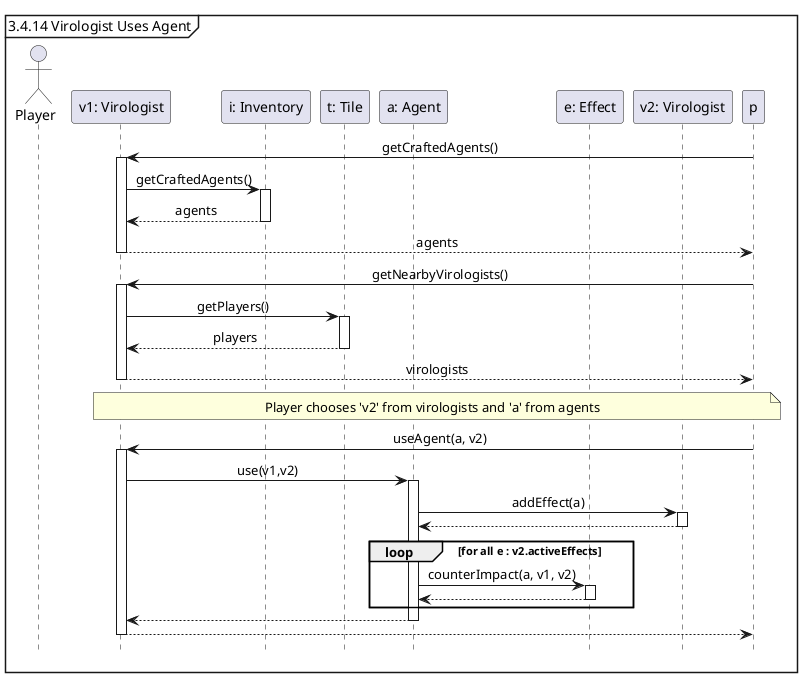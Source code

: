 @startuml
'https://plantuml.com/sequence-diagram
hide footbox
skinparam sequenceMessageAlign center

mainframe 3.4.14 Virologist Uses Agent

actor Player
participant "v1: Virologist" as v1
participant "i: Inventory" as i
participant "t: Tile" as t
participant "a: Agent" as a
participant "e: Effect" as e
participant "v2: Virologist" as v2

p -> v1 ++ : getCraftedAgents()
    v1-> i ++ : getCraftedAgents()
    return agents
return agents

p -> v1 ++ : getNearbyVirologists()
    v1-> t ++ : getPlayers()
    return players
return virologists

note over p, v1 : Player chooses 'v2' from virologists and 'a' from agents
p -> v1 ++: useAgent(a, v2)
    v1 -> a ++: use(v1,v2)
        a -> v2 ++: addEffect(a)
        return
        loop for all e : v2.activeEffects
            a -> e ++: counterImpact(a, v1, v2)
            return
        end
    return
return


@enduml